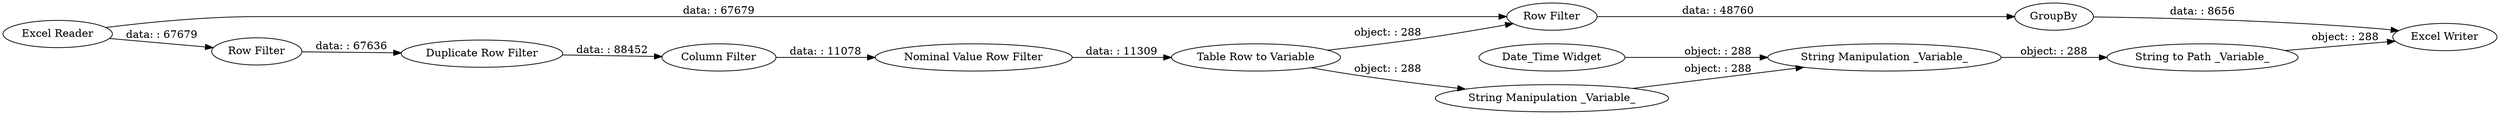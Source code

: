 digraph {
	"9160766119720724890_12" [label="String to Path _Variable_"]
	"9160766119720724890_9" [label="String Manipulation _Variable_"]
	"9160766119720724890_11" [label="String Manipulation _Variable_"]
	"9160766119720724890_13" [label="Excel Writer"]
	"9160766119720724890_10" [label="Date_Time Widget"]
	"9160766119720724890_4" [label="Column Filter"]
	"9160766119720724890_5" [label="Nominal Value Row Filter"]
	"9160766119720724890_3" [label="Duplicate Row Filter"]
	"9160766119720724890_2" [label="Row Filter"]
	"9160766119720724890_7" [label="Row Filter"]
	"9160766119720724890_1" [label="Excel Reader"]
	"9160766119720724890_8" [label=GroupBy]
	"9160766119720724890_6" [label="Table Row to Variable"]
	"9160766119720724890_5" -> "9160766119720724890_6" [label="data: : 11309"]
	"9160766119720724890_6" -> "9160766119720724890_9" [label="object: : 288"]
	"9160766119720724890_3" -> "9160766119720724890_4" [label="data: : 88452"]
	"9160766119720724890_1" -> "9160766119720724890_7" [label="data: : 67679"]
	"9160766119720724890_9" -> "9160766119720724890_11" [label="object: : 288"]
	"9160766119720724890_7" -> "9160766119720724890_8" [label="data: : 48760"]
	"9160766119720724890_6" -> "9160766119720724890_7" [label="object: : 288"]
	"9160766119720724890_10" -> "9160766119720724890_11" [label="object: : 288"]
	"9160766119720724890_2" -> "9160766119720724890_3" [label="data: : 67636"]
	"9160766119720724890_11" -> "9160766119720724890_12" [label="object: : 288"]
	"9160766119720724890_4" -> "9160766119720724890_5" [label="data: : 11078"]
	"9160766119720724890_1" -> "9160766119720724890_2" [label="data: : 67679"]
	"9160766119720724890_8" -> "9160766119720724890_13" [label="data: : 8656"]
	"9160766119720724890_12" -> "9160766119720724890_13" [label="object: : 288"]
	rankdir=LR
}
